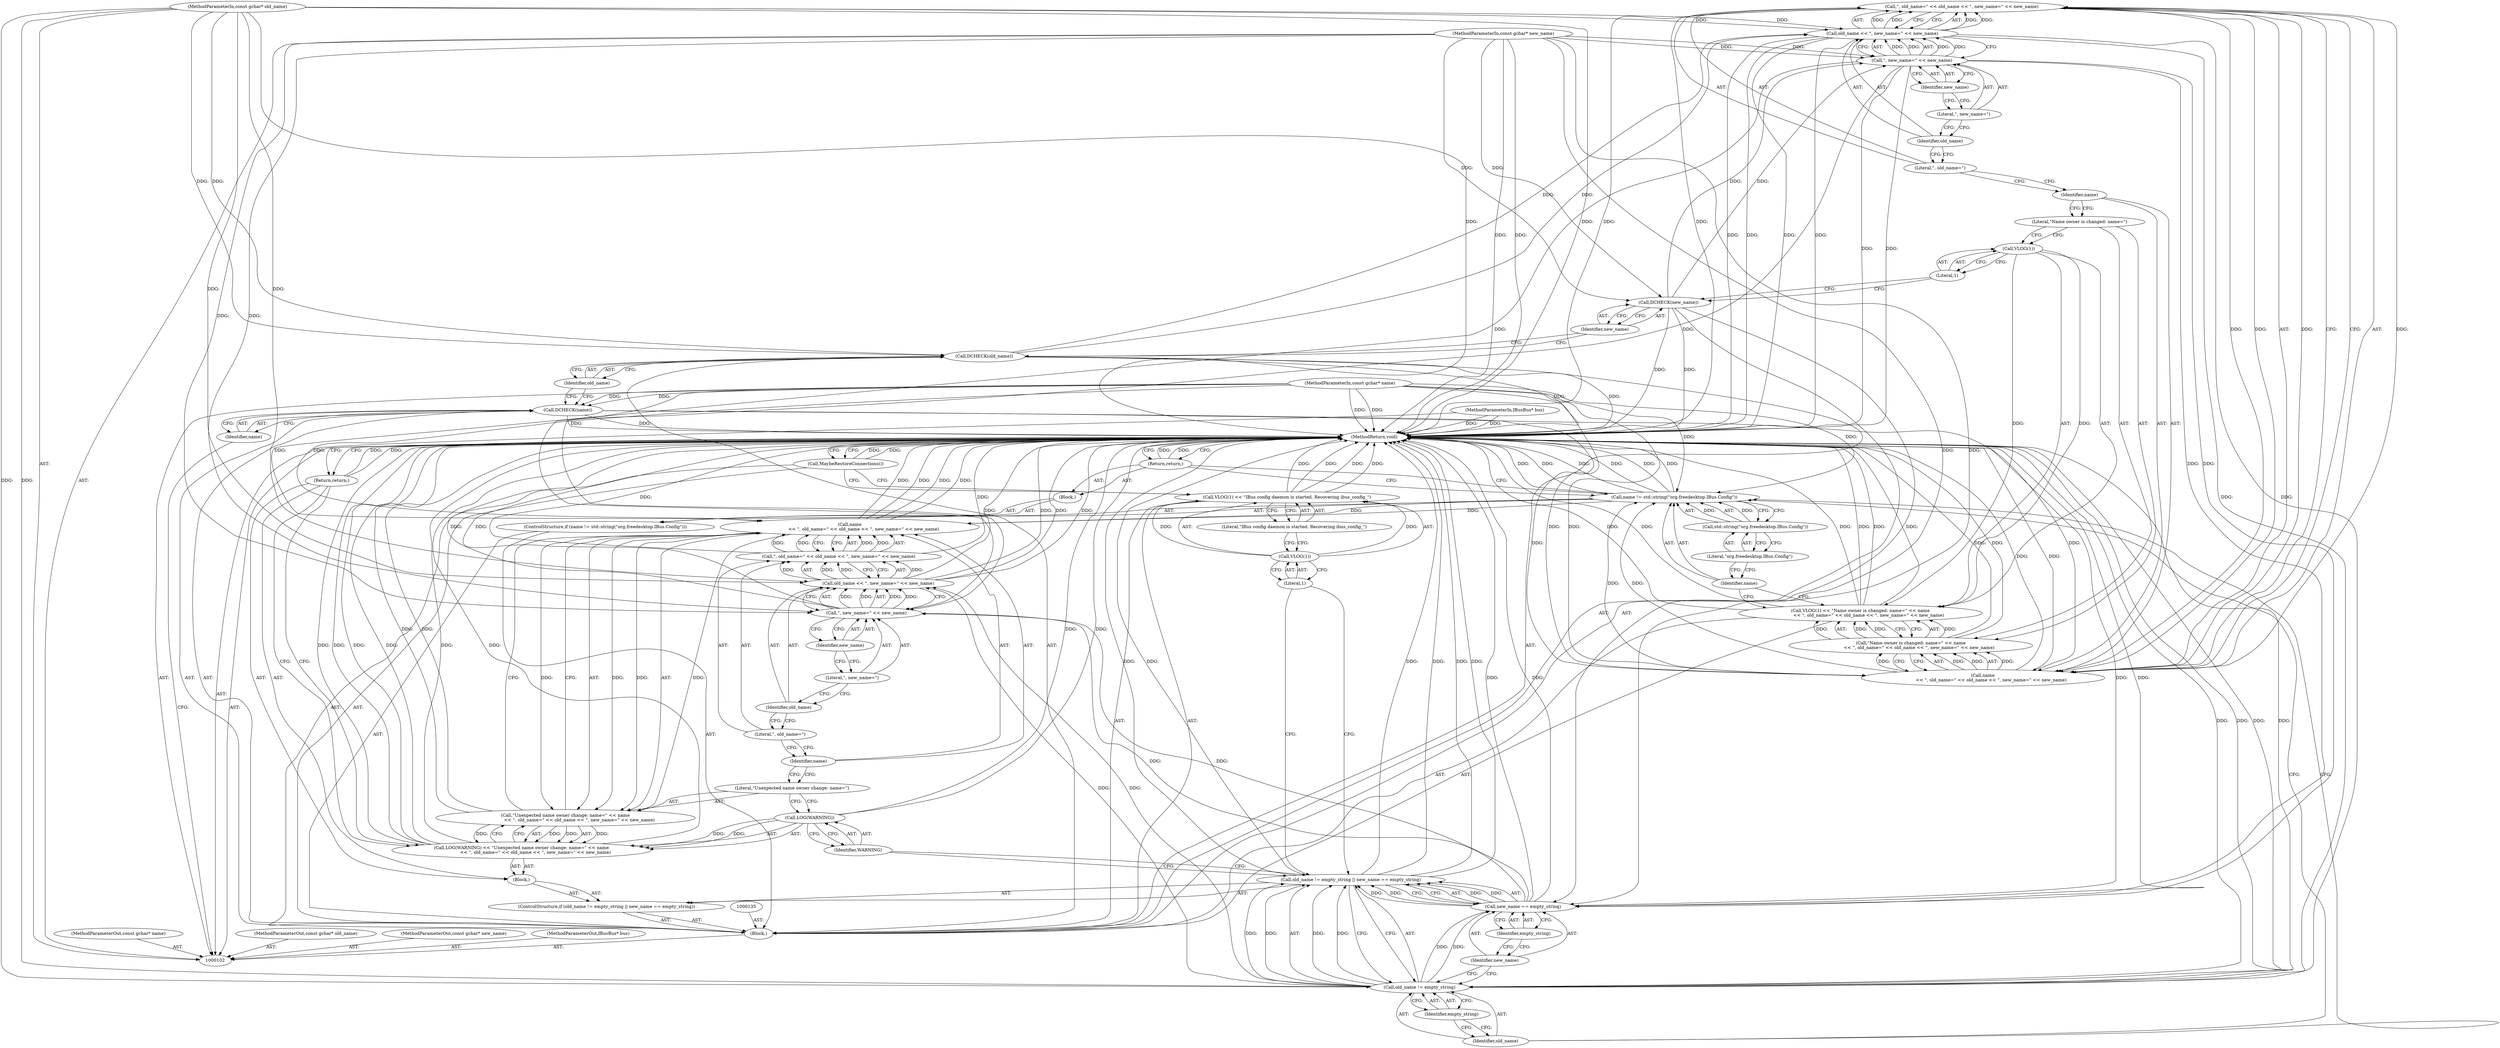 digraph "0_Chrome_dc7b094a338c6c521f918f478e993f0f74bbea0d_63" {
"1000121" [label="(Call,\", old_name=\" << old_name << \", new_name=\" << new_name)"];
"1000122" [label="(Literal,\", old_name=\")"];
"1000123" [label="(Call,old_name << \", new_name=\" << new_name)"];
"1000124" [label="(Identifier,old_name)"];
"1000125" [label="(Call,\", new_name=\" << new_name)"];
"1000126" [label="(Literal,\", new_name=\")"];
"1000127" [label="(Identifier,new_name)"];
"1000131" [label="(Call,std::string(\"org.freedesktop.IBus.Config\"))"];
"1000132" [label="(Literal,\"org.freedesktop.IBus.Config\")"];
"1000128" [label="(ControlStructure,if (name != std::string(\"org.freedesktop.IBus.Config\")))"];
"1000133" [label="(Block,)"];
"1000129" [label="(Call,name != std::string(\"org.freedesktop.IBus.Config\"))"];
"1000130" [label="(Identifier,name)"];
"1000134" [label="(Return,return;)"];
"1000140" [label="(Identifier,empty_string)"];
"1000141" [label="(Call,new_name == empty_string)"];
"1000142" [label="(Identifier,new_name)"];
"1000136" [label="(ControlStructure,if (old_name != empty_string || new_name == empty_string))"];
"1000143" [label="(Identifier,empty_string)"];
"1000144" [label="(Block,)"];
"1000137" [label="(Call,old_name != empty_string || new_name == empty_string)"];
"1000138" [label="(Call,old_name != empty_string)"];
"1000139" [label="(Identifier,old_name)"];
"1000147" [label="(Identifier,WARNING)"];
"1000148" [label="(Call,\"Unexpected name owner change: name=\" << name\n                    << \", old_name=\" << old_name << \", new_name=\" << new_name)"];
"1000149" [label="(Literal,\"Unexpected name owner change: name=\")"];
"1000150" [label="(Call,name\n                    << \", old_name=\" << old_name << \", new_name=\" << new_name)"];
"1000151" [label="(Identifier,name)"];
"1000145" [label="(Call,LOG(WARNING) << \"Unexpected name owner change: name=\" << name\n                    << \", old_name=\" << old_name << \", new_name=\" << new_name)"];
"1000146" [label="(Call,LOG(WARNING))"];
"1000152" [label="(Call,\", old_name=\" << old_name << \", new_name=\" << new_name)"];
"1000153" [label="(Literal,\", old_name=\")"];
"1000154" [label="(Call,old_name << \", new_name=\" << new_name)"];
"1000155" [label="(Identifier,old_name)"];
"1000156" [label="(Call,\", new_name=\" << new_name)"];
"1000157" [label="(Literal,\", new_name=\")"];
"1000158" [label="(Identifier,new_name)"];
"1000165" [label="(MethodReturn,void)"];
"1000103" [label="(MethodParameterIn,IBusBus* bus)"];
"1000213" [label="(MethodParameterOut,IBusBus* bus)"];
"1000159" [label="(Return,return;)"];
"1000163" [label="(Literal,\"IBus config daemon is started. Recovering ibus_config_\")"];
"1000160" [label="(Call,VLOG(1) << \"IBus config daemon is started. Recovering ibus_config_\")"];
"1000161" [label="(Call,VLOG(1))"];
"1000162" [label="(Literal,1)"];
"1000164" [label="(Call,MaybeRestoreConnections())"];
"1000104" [label="(MethodParameterIn,const gchar* name)"];
"1000214" [label="(MethodParameterOut,const gchar* name)"];
"1000105" [label="(MethodParameterIn,const gchar* old_name)"];
"1000215" [label="(MethodParameterOut,const gchar* old_name)"];
"1000106" [label="(MethodParameterIn,const gchar* new_name)"];
"1000216" [label="(MethodParameterOut,const gchar* new_name)"];
"1000107" [label="(Block,)"];
"1000109" [label="(Identifier,name)"];
"1000108" [label="(Call,DCHECK(name))"];
"1000111" [label="(Identifier,old_name)"];
"1000110" [label="(Call,DCHECK(old_name))"];
"1000113" [label="(Identifier,new_name)"];
"1000112" [label="(Call,DCHECK(new_name))"];
"1000117" [label="(Call,\"Name owner is changed: name=\" << name\n            << \", old_name=\" << old_name << \", new_name=\" << new_name)"];
"1000118" [label="(Literal,\"Name owner is changed: name=\")"];
"1000114" [label="(Call,VLOG(1) << \"Name owner is changed: name=\" << name\n            << \", old_name=\" << old_name << \", new_name=\" << new_name)"];
"1000115" [label="(Call,VLOG(1))"];
"1000119" [label="(Call,name\n            << \", old_name=\" << old_name << \", new_name=\" << new_name)"];
"1000120" [label="(Identifier,name)"];
"1000116" [label="(Literal,1)"];
"1000121" -> "1000119"  [label="AST: "];
"1000121" -> "1000123"  [label="CFG: "];
"1000122" -> "1000121"  [label="AST: "];
"1000123" -> "1000121"  [label="AST: "];
"1000119" -> "1000121"  [label="CFG: "];
"1000121" -> "1000165"  [label="DDG: "];
"1000121" -> "1000119"  [label="DDG: "];
"1000121" -> "1000119"  [label="DDG: "];
"1000123" -> "1000121"  [label="DDG: "];
"1000123" -> "1000121"  [label="DDG: "];
"1000122" -> "1000121"  [label="AST: "];
"1000122" -> "1000120"  [label="CFG: "];
"1000124" -> "1000122"  [label="CFG: "];
"1000123" -> "1000121"  [label="AST: "];
"1000123" -> "1000125"  [label="CFG: "];
"1000124" -> "1000123"  [label="AST: "];
"1000125" -> "1000123"  [label="AST: "];
"1000121" -> "1000123"  [label="CFG: "];
"1000123" -> "1000165"  [label="DDG: "];
"1000123" -> "1000165"  [label="DDG: "];
"1000123" -> "1000121"  [label="DDG: "];
"1000123" -> "1000121"  [label="DDG: "];
"1000110" -> "1000123"  [label="DDG: "];
"1000105" -> "1000123"  [label="DDG: "];
"1000125" -> "1000123"  [label="DDG: "];
"1000125" -> "1000123"  [label="DDG: "];
"1000123" -> "1000138"  [label="DDG: "];
"1000124" -> "1000123"  [label="AST: "];
"1000124" -> "1000122"  [label="CFG: "];
"1000126" -> "1000124"  [label="CFG: "];
"1000125" -> "1000123"  [label="AST: "];
"1000125" -> "1000127"  [label="CFG: "];
"1000126" -> "1000125"  [label="AST: "];
"1000127" -> "1000125"  [label="AST: "];
"1000123" -> "1000125"  [label="CFG: "];
"1000125" -> "1000165"  [label="DDG: "];
"1000125" -> "1000123"  [label="DDG: "];
"1000125" -> "1000123"  [label="DDG: "];
"1000112" -> "1000125"  [label="DDG: "];
"1000106" -> "1000125"  [label="DDG: "];
"1000125" -> "1000141"  [label="DDG: "];
"1000125" -> "1000156"  [label="DDG: "];
"1000126" -> "1000125"  [label="AST: "];
"1000126" -> "1000124"  [label="CFG: "];
"1000127" -> "1000126"  [label="CFG: "];
"1000127" -> "1000125"  [label="AST: "];
"1000127" -> "1000126"  [label="CFG: "];
"1000125" -> "1000127"  [label="CFG: "];
"1000131" -> "1000129"  [label="AST: "];
"1000131" -> "1000132"  [label="CFG: "];
"1000132" -> "1000131"  [label="AST: "];
"1000129" -> "1000131"  [label="CFG: "];
"1000131" -> "1000129"  [label="DDG: "];
"1000132" -> "1000131"  [label="AST: "];
"1000132" -> "1000130"  [label="CFG: "];
"1000131" -> "1000132"  [label="CFG: "];
"1000128" -> "1000107"  [label="AST: "];
"1000129" -> "1000128"  [label="AST: "];
"1000133" -> "1000128"  [label="AST: "];
"1000133" -> "1000128"  [label="AST: "];
"1000134" -> "1000133"  [label="AST: "];
"1000129" -> "1000128"  [label="AST: "];
"1000129" -> "1000131"  [label="CFG: "];
"1000130" -> "1000129"  [label="AST: "];
"1000131" -> "1000129"  [label="AST: "];
"1000134" -> "1000129"  [label="CFG: "];
"1000139" -> "1000129"  [label="CFG: "];
"1000129" -> "1000165"  [label="DDG: "];
"1000129" -> "1000165"  [label="DDG: "];
"1000129" -> "1000165"  [label="DDG: "];
"1000119" -> "1000129"  [label="DDG: "];
"1000104" -> "1000129"  [label="DDG: "];
"1000131" -> "1000129"  [label="DDG: "];
"1000129" -> "1000150"  [label="DDG: "];
"1000130" -> "1000129"  [label="AST: "];
"1000130" -> "1000114"  [label="CFG: "];
"1000132" -> "1000130"  [label="CFG: "];
"1000134" -> "1000133"  [label="AST: "];
"1000134" -> "1000129"  [label="CFG: "];
"1000165" -> "1000134"  [label="CFG: "];
"1000134" -> "1000165"  [label="DDG: "];
"1000140" -> "1000138"  [label="AST: "];
"1000140" -> "1000139"  [label="CFG: "];
"1000138" -> "1000140"  [label="CFG: "];
"1000141" -> "1000137"  [label="AST: "];
"1000141" -> "1000143"  [label="CFG: "];
"1000142" -> "1000141"  [label="AST: "];
"1000143" -> "1000141"  [label="AST: "];
"1000137" -> "1000141"  [label="CFG: "];
"1000141" -> "1000165"  [label="DDG: "];
"1000141" -> "1000165"  [label="DDG: "];
"1000141" -> "1000137"  [label="DDG: "];
"1000141" -> "1000137"  [label="DDG: "];
"1000125" -> "1000141"  [label="DDG: "];
"1000106" -> "1000141"  [label="DDG: "];
"1000138" -> "1000141"  [label="DDG: "];
"1000141" -> "1000156"  [label="DDG: "];
"1000142" -> "1000141"  [label="AST: "];
"1000142" -> "1000138"  [label="CFG: "];
"1000143" -> "1000142"  [label="CFG: "];
"1000136" -> "1000107"  [label="AST: "];
"1000137" -> "1000136"  [label="AST: "];
"1000144" -> "1000136"  [label="AST: "];
"1000143" -> "1000141"  [label="AST: "];
"1000143" -> "1000142"  [label="CFG: "];
"1000141" -> "1000143"  [label="CFG: "];
"1000144" -> "1000136"  [label="AST: "];
"1000145" -> "1000144"  [label="AST: "];
"1000159" -> "1000144"  [label="AST: "];
"1000137" -> "1000136"  [label="AST: "];
"1000137" -> "1000138"  [label="CFG: "];
"1000137" -> "1000141"  [label="CFG: "];
"1000138" -> "1000137"  [label="AST: "];
"1000141" -> "1000137"  [label="AST: "];
"1000147" -> "1000137"  [label="CFG: "];
"1000162" -> "1000137"  [label="CFG: "];
"1000137" -> "1000165"  [label="DDG: "];
"1000137" -> "1000165"  [label="DDG: "];
"1000137" -> "1000165"  [label="DDG: "];
"1000138" -> "1000137"  [label="DDG: "];
"1000138" -> "1000137"  [label="DDG: "];
"1000141" -> "1000137"  [label="DDG: "];
"1000141" -> "1000137"  [label="DDG: "];
"1000138" -> "1000137"  [label="AST: "];
"1000138" -> "1000140"  [label="CFG: "];
"1000139" -> "1000138"  [label="AST: "];
"1000140" -> "1000138"  [label="AST: "];
"1000142" -> "1000138"  [label="CFG: "];
"1000137" -> "1000138"  [label="CFG: "];
"1000138" -> "1000165"  [label="DDG: "];
"1000138" -> "1000165"  [label="DDG: "];
"1000138" -> "1000137"  [label="DDG: "];
"1000138" -> "1000137"  [label="DDG: "];
"1000123" -> "1000138"  [label="DDG: "];
"1000105" -> "1000138"  [label="DDG: "];
"1000138" -> "1000141"  [label="DDG: "];
"1000138" -> "1000154"  [label="DDG: "];
"1000139" -> "1000138"  [label="AST: "];
"1000139" -> "1000129"  [label="CFG: "];
"1000140" -> "1000139"  [label="CFG: "];
"1000147" -> "1000146"  [label="AST: "];
"1000147" -> "1000137"  [label="CFG: "];
"1000146" -> "1000147"  [label="CFG: "];
"1000148" -> "1000145"  [label="AST: "];
"1000148" -> "1000150"  [label="CFG: "];
"1000149" -> "1000148"  [label="AST: "];
"1000150" -> "1000148"  [label="AST: "];
"1000145" -> "1000148"  [label="CFG: "];
"1000148" -> "1000165"  [label="DDG: "];
"1000148" -> "1000145"  [label="DDG: "];
"1000148" -> "1000145"  [label="DDG: "];
"1000150" -> "1000148"  [label="DDG: "];
"1000150" -> "1000148"  [label="DDG: "];
"1000149" -> "1000148"  [label="AST: "];
"1000149" -> "1000146"  [label="CFG: "];
"1000151" -> "1000149"  [label="CFG: "];
"1000150" -> "1000148"  [label="AST: "];
"1000150" -> "1000152"  [label="CFG: "];
"1000151" -> "1000150"  [label="AST: "];
"1000152" -> "1000150"  [label="AST: "];
"1000148" -> "1000150"  [label="CFG: "];
"1000150" -> "1000165"  [label="DDG: "];
"1000150" -> "1000165"  [label="DDG: "];
"1000150" -> "1000148"  [label="DDG: "];
"1000150" -> "1000148"  [label="DDG: "];
"1000129" -> "1000150"  [label="DDG: "];
"1000104" -> "1000150"  [label="DDG: "];
"1000152" -> "1000150"  [label="DDG: "];
"1000152" -> "1000150"  [label="DDG: "];
"1000151" -> "1000150"  [label="AST: "];
"1000151" -> "1000149"  [label="CFG: "];
"1000153" -> "1000151"  [label="CFG: "];
"1000145" -> "1000144"  [label="AST: "];
"1000145" -> "1000148"  [label="CFG: "];
"1000146" -> "1000145"  [label="AST: "];
"1000148" -> "1000145"  [label="AST: "];
"1000159" -> "1000145"  [label="CFG: "];
"1000145" -> "1000165"  [label="DDG: "];
"1000145" -> "1000165"  [label="DDG: "];
"1000145" -> "1000165"  [label="DDG: "];
"1000146" -> "1000145"  [label="DDG: "];
"1000148" -> "1000145"  [label="DDG: "];
"1000148" -> "1000145"  [label="DDG: "];
"1000146" -> "1000145"  [label="AST: "];
"1000146" -> "1000147"  [label="CFG: "];
"1000147" -> "1000146"  [label="AST: "];
"1000149" -> "1000146"  [label="CFG: "];
"1000146" -> "1000165"  [label="DDG: "];
"1000146" -> "1000145"  [label="DDG: "];
"1000152" -> "1000150"  [label="AST: "];
"1000152" -> "1000154"  [label="CFG: "];
"1000153" -> "1000152"  [label="AST: "];
"1000154" -> "1000152"  [label="AST: "];
"1000150" -> "1000152"  [label="CFG: "];
"1000152" -> "1000165"  [label="DDG: "];
"1000152" -> "1000150"  [label="DDG: "];
"1000152" -> "1000150"  [label="DDG: "];
"1000154" -> "1000152"  [label="DDG: "];
"1000154" -> "1000152"  [label="DDG: "];
"1000153" -> "1000152"  [label="AST: "];
"1000153" -> "1000151"  [label="CFG: "];
"1000155" -> "1000153"  [label="CFG: "];
"1000154" -> "1000152"  [label="AST: "];
"1000154" -> "1000156"  [label="CFG: "];
"1000155" -> "1000154"  [label="AST: "];
"1000156" -> "1000154"  [label="AST: "];
"1000152" -> "1000154"  [label="CFG: "];
"1000154" -> "1000165"  [label="DDG: "];
"1000154" -> "1000165"  [label="DDG: "];
"1000154" -> "1000152"  [label="DDG: "];
"1000154" -> "1000152"  [label="DDG: "];
"1000138" -> "1000154"  [label="DDG: "];
"1000105" -> "1000154"  [label="DDG: "];
"1000156" -> "1000154"  [label="DDG: "];
"1000156" -> "1000154"  [label="DDG: "];
"1000155" -> "1000154"  [label="AST: "];
"1000155" -> "1000153"  [label="CFG: "];
"1000157" -> "1000155"  [label="CFG: "];
"1000156" -> "1000154"  [label="AST: "];
"1000156" -> "1000158"  [label="CFG: "];
"1000157" -> "1000156"  [label="AST: "];
"1000158" -> "1000156"  [label="AST: "];
"1000154" -> "1000156"  [label="CFG: "];
"1000156" -> "1000165"  [label="DDG: "];
"1000156" -> "1000154"  [label="DDG: "];
"1000156" -> "1000154"  [label="DDG: "];
"1000141" -> "1000156"  [label="DDG: "];
"1000125" -> "1000156"  [label="DDG: "];
"1000106" -> "1000156"  [label="DDG: "];
"1000157" -> "1000156"  [label="AST: "];
"1000157" -> "1000155"  [label="CFG: "];
"1000158" -> "1000157"  [label="CFG: "];
"1000158" -> "1000156"  [label="AST: "];
"1000158" -> "1000157"  [label="CFG: "];
"1000156" -> "1000158"  [label="CFG: "];
"1000165" -> "1000102"  [label="AST: "];
"1000165" -> "1000134"  [label="CFG: "];
"1000165" -> "1000159"  [label="CFG: "];
"1000165" -> "1000164"  [label="CFG: "];
"1000114" -> "1000165"  [label="DDG: "];
"1000114" -> "1000165"  [label="DDG: "];
"1000114" -> "1000165"  [label="DDG: "];
"1000141" -> "1000165"  [label="DDG: "];
"1000141" -> "1000165"  [label="DDG: "];
"1000123" -> "1000165"  [label="DDG: "];
"1000123" -> "1000165"  [label="DDG: "];
"1000108" -> "1000165"  [label="DDG: "];
"1000150" -> "1000165"  [label="DDG: "];
"1000150" -> "1000165"  [label="DDG: "];
"1000104" -> "1000165"  [label="DDG: "];
"1000105" -> "1000165"  [label="DDG: "];
"1000145" -> "1000165"  [label="DDG: "];
"1000145" -> "1000165"  [label="DDG: "];
"1000145" -> "1000165"  [label="DDG: "];
"1000125" -> "1000165"  [label="DDG: "];
"1000112" -> "1000165"  [label="DDG: "];
"1000152" -> "1000165"  [label="DDG: "];
"1000110" -> "1000165"  [label="DDG: "];
"1000148" -> "1000165"  [label="DDG: "];
"1000117" -> "1000165"  [label="DDG: "];
"1000129" -> "1000165"  [label="DDG: "];
"1000129" -> "1000165"  [label="DDG: "];
"1000129" -> "1000165"  [label="DDG: "];
"1000164" -> "1000165"  [label="DDG: "];
"1000160" -> "1000165"  [label="DDG: "];
"1000160" -> "1000165"  [label="DDG: "];
"1000121" -> "1000165"  [label="DDG: "];
"1000137" -> "1000165"  [label="DDG: "];
"1000137" -> "1000165"  [label="DDG: "];
"1000137" -> "1000165"  [label="DDG: "];
"1000138" -> "1000165"  [label="DDG: "];
"1000138" -> "1000165"  [label="DDG: "];
"1000154" -> "1000165"  [label="DDG: "];
"1000154" -> "1000165"  [label="DDG: "];
"1000156" -> "1000165"  [label="DDG: "];
"1000103" -> "1000165"  [label="DDG: "];
"1000119" -> "1000165"  [label="DDG: "];
"1000146" -> "1000165"  [label="DDG: "];
"1000106" -> "1000165"  [label="DDG: "];
"1000134" -> "1000165"  [label="DDG: "];
"1000159" -> "1000165"  [label="DDG: "];
"1000103" -> "1000102"  [label="AST: "];
"1000103" -> "1000165"  [label="DDG: "];
"1000213" -> "1000102"  [label="AST: "];
"1000159" -> "1000144"  [label="AST: "];
"1000159" -> "1000145"  [label="CFG: "];
"1000165" -> "1000159"  [label="CFG: "];
"1000159" -> "1000165"  [label="DDG: "];
"1000163" -> "1000160"  [label="AST: "];
"1000163" -> "1000161"  [label="CFG: "];
"1000160" -> "1000163"  [label="CFG: "];
"1000160" -> "1000107"  [label="AST: "];
"1000160" -> "1000163"  [label="CFG: "];
"1000161" -> "1000160"  [label="AST: "];
"1000163" -> "1000160"  [label="AST: "];
"1000164" -> "1000160"  [label="CFG: "];
"1000160" -> "1000165"  [label="DDG: "];
"1000160" -> "1000165"  [label="DDG: "];
"1000161" -> "1000160"  [label="DDG: "];
"1000161" -> "1000160"  [label="AST: "];
"1000161" -> "1000162"  [label="CFG: "];
"1000162" -> "1000161"  [label="AST: "];
"1000163" -> "1000161"  [label="CFG: "];
"1000161" -> "1000160"  [label="DDG: "];
"1000162" -> "1000161"  [label="AST: "];
"1000162" -> "1000137"  [label="CFG: "];
"1000161" -> "1000162"  [label="CFG: "];
"1000164" -> "1000107"  [label="AST: "];
"1000164" -> "1000160"  [label="CFG: "];
"1000165" -> "1000164"  [label="CFG: "];
"1000164" -> "1000165"  [label="DDG: "];
"1000104" -> "1000102"  [label="AST: "];
"1000104" -> "1000165"  [label="DDG: "];
"1000104" -> "1000108"  [label="DDG: "];
"1000104" -> "1000119"  [label="DDG: "];
"1000104" -> "1000129"  [label="DDG: "];
"1000104" -> "1000150"  [label="DDG: "];
"1000214" -> "1000102"  [label="AST: "];
"1000105" -> "1000102"  [label="AST: "];
"1000105" -> "1000165"  [label="DDG: "];
"1000105" -> "1000110"  [label="DDG: "];
"1000105" -> "1000123"  [label="DDG: "];
"1000105" -> "1000138"  [label="DDG: "];
"1000105" -> "1000154"  [label="DDG: "];
"1000215" -> "1000102"  [label="AST: "];
"1000106" -> "1000102"  [label="AST: "];
"1000106" -> "1000165"  [label="DDG: "];
"1000106" -> "1000112"  [label="DDG: "];
"1000106" -> "1000125"  [label="DDG: "];
"1000106" -> "1000141"  [label="DDG: "];
"1000106" -> "1000156"  [label="DDG: "];
"1000216" -> "1000102"  [label="AST: "];
"1000107" -> "1000102"  [label="AST: "];
"1000108" -> "1000107"  [label="AST: "];
"1000110" -> "1000107"  [label="AST: "];
"1000112" -> "1000107"  [label="AST: "];
"1000114" -> "1000107"  [label="AST: "];
"1000128" -> "1000107"  [label="AST: "];
"1000135" -> "1000107"  [label="AST: "];
"1000136" -> "1000107"  [label="AST: "];
"1000160" -> "1000107"  [label="AST: "];
"1000164" -> "1000107"  [label="AST: "];
"1000109" -> "1000108"  [label="AST: "];
"1000109" -> "1000102"  [label="CFG: "];
"1000108" -> "1000109"  [label="CFG: "];
"1000108" -> "1000107"  [label="AST: "];
"1000108" -> "1000109"  [label="CFG: "];
"1000109" -> "1000108"  [label="AST: "];
"1000111" -> "1000108"  [label="CFG: "];
"1000108" -> "1000165"  [label="DDG: "];
"1000104" -> "1000108"  [label="DDG: "];
"1000108" -> "1000119"  [label="DDG: "];
"1000111" -> "1000110"  [label="AST: "];
"1000111" -> "1000108"  [label="CFG: "];
"1000110" -> "1000111"  [label="CFG: "];
"1000110" -> "1000107"  [label="AST: "];
"1000110" -> "1000111"  [label="CFG: "];
"1000111" -> "1000110"  [label="AST: "];
"1000113" -> "1000110"  [label="CFG: "];
"1000110" -> "1000165"  [label="DDG: "];
"1000105" -> "1000110"  [label="DDG: "];
"1000110" -> "1000123"  [label="DDG: "];
"1000113" -> "1000112"  [label="AST: "];
"1000113" -> "1000110"  [label="CFG: "];
"1000112" -> "1000113"  [label="CFG: "];
"1000112" -> "1000107"  [label="AST: "];
"1000112" -> "1000113"  [label="CFG: "];
"1000113" -> "1000112"  [label="AST: "];
"1000116" -> "1000112"  [label="CFG: "];
"1000112" -> "1000165"  [label="DDG: "];
"1000106" -> "1000112"  [label="DDG: "];
"1000112" -> "1000125"  [label="DDG: "];
"1000117" -> "1000114"  [label="AST: "];
"1000117" -> "1000119"  [label="CFG: "];
"1000118" -> "1000117"  [label="AST: "];
"1000119" -> "1000117"  [label="AST: "];
"1000114" -> "1000117"  [label="CFG: "];
"1000117" -> "1000165"  [label="DDG: "];
"1000117" -> "1000114"  [label="DDG: "];
"1000117" -> "1000114"  [label="DDG: "];
"1000119" -> "1000117"  [label="DDG: "];
"1000119" -> "1000117"  [label="DDG: "];
"1000118" -> "1000117"  [label="AST: "];
"1000118" -> "1000115"  [label="CFG: "];
"1000120" -> "1000118"  [label="CFG: "];
"1000114" -> "1000107"  [label="AST: "];
"1000114" -> "1000117"  [label="CFG: "];
"1000115" -> "1000114"  [label="AST: "];
"1000117" -> "1000114"  [label="AST: "];
"1000130" -> "1000114"  [label="CFG: "];
"1000114" -> "1000165"  [label="DDG: "];
"1000114" -> "1000165"  [label="DDG: "];
"1000114" -> "1000165"  [label="DDG: "];
"1000115" -> "1000114"  [label="DDG: "];
"1000117" -> "1000114"  [label="DDG: "];
"1000117" -> "1000114"  [label="DDG: "];
"1000115" -> "1000114"  [label="AST: "];
"1000115" -> "1000116"  [label="CFG: "];
"1000116" -> "1000115"  [label="AST: "];
"1000118" -> "1000115"  [label="CFG: "];
"1000115" -> "1000114"  [label="DDG: "];
"1000119" -> "1000117"  [label="AST: "];
"1000119" -> "1000121"  [label="CFG: "];
"1000120" -> "1000119"  [label="AST: "];
"1000121" -> "1000119"  [label="AST: "];
"1000117" -> "1000119"  [label="CFG: "];
"1000119" -> "1000165"  [label="DDG: "];
"1000119" -> "1000117"  [label="DDG: "];
"1000119" -> "1000117"  [label="DDG: "];
"1000108" -> "1000119"  [label="DDG: "];
"1000104" -> "1000119"  [label="DDG: "];
"1000121" -> "1000119"  [label="DDG: "];
"1000121" -> "1000119"  [label="DDG: "];
"1000119" -> "1000129"  [label="DDG: "];
"1000120" -> "1000119"  [label="AST: "];
"1000120" -> "1000118"  [label="CFG: "];
"1000122" -> "1000120"  [label="CFG: "];
"1000116" -> "1000115"  [label="AST: "];
"1000116" -> "1000112"  [label="CFG: "];
"1000115" -> "1000116"  [label="CFG: "];
}
